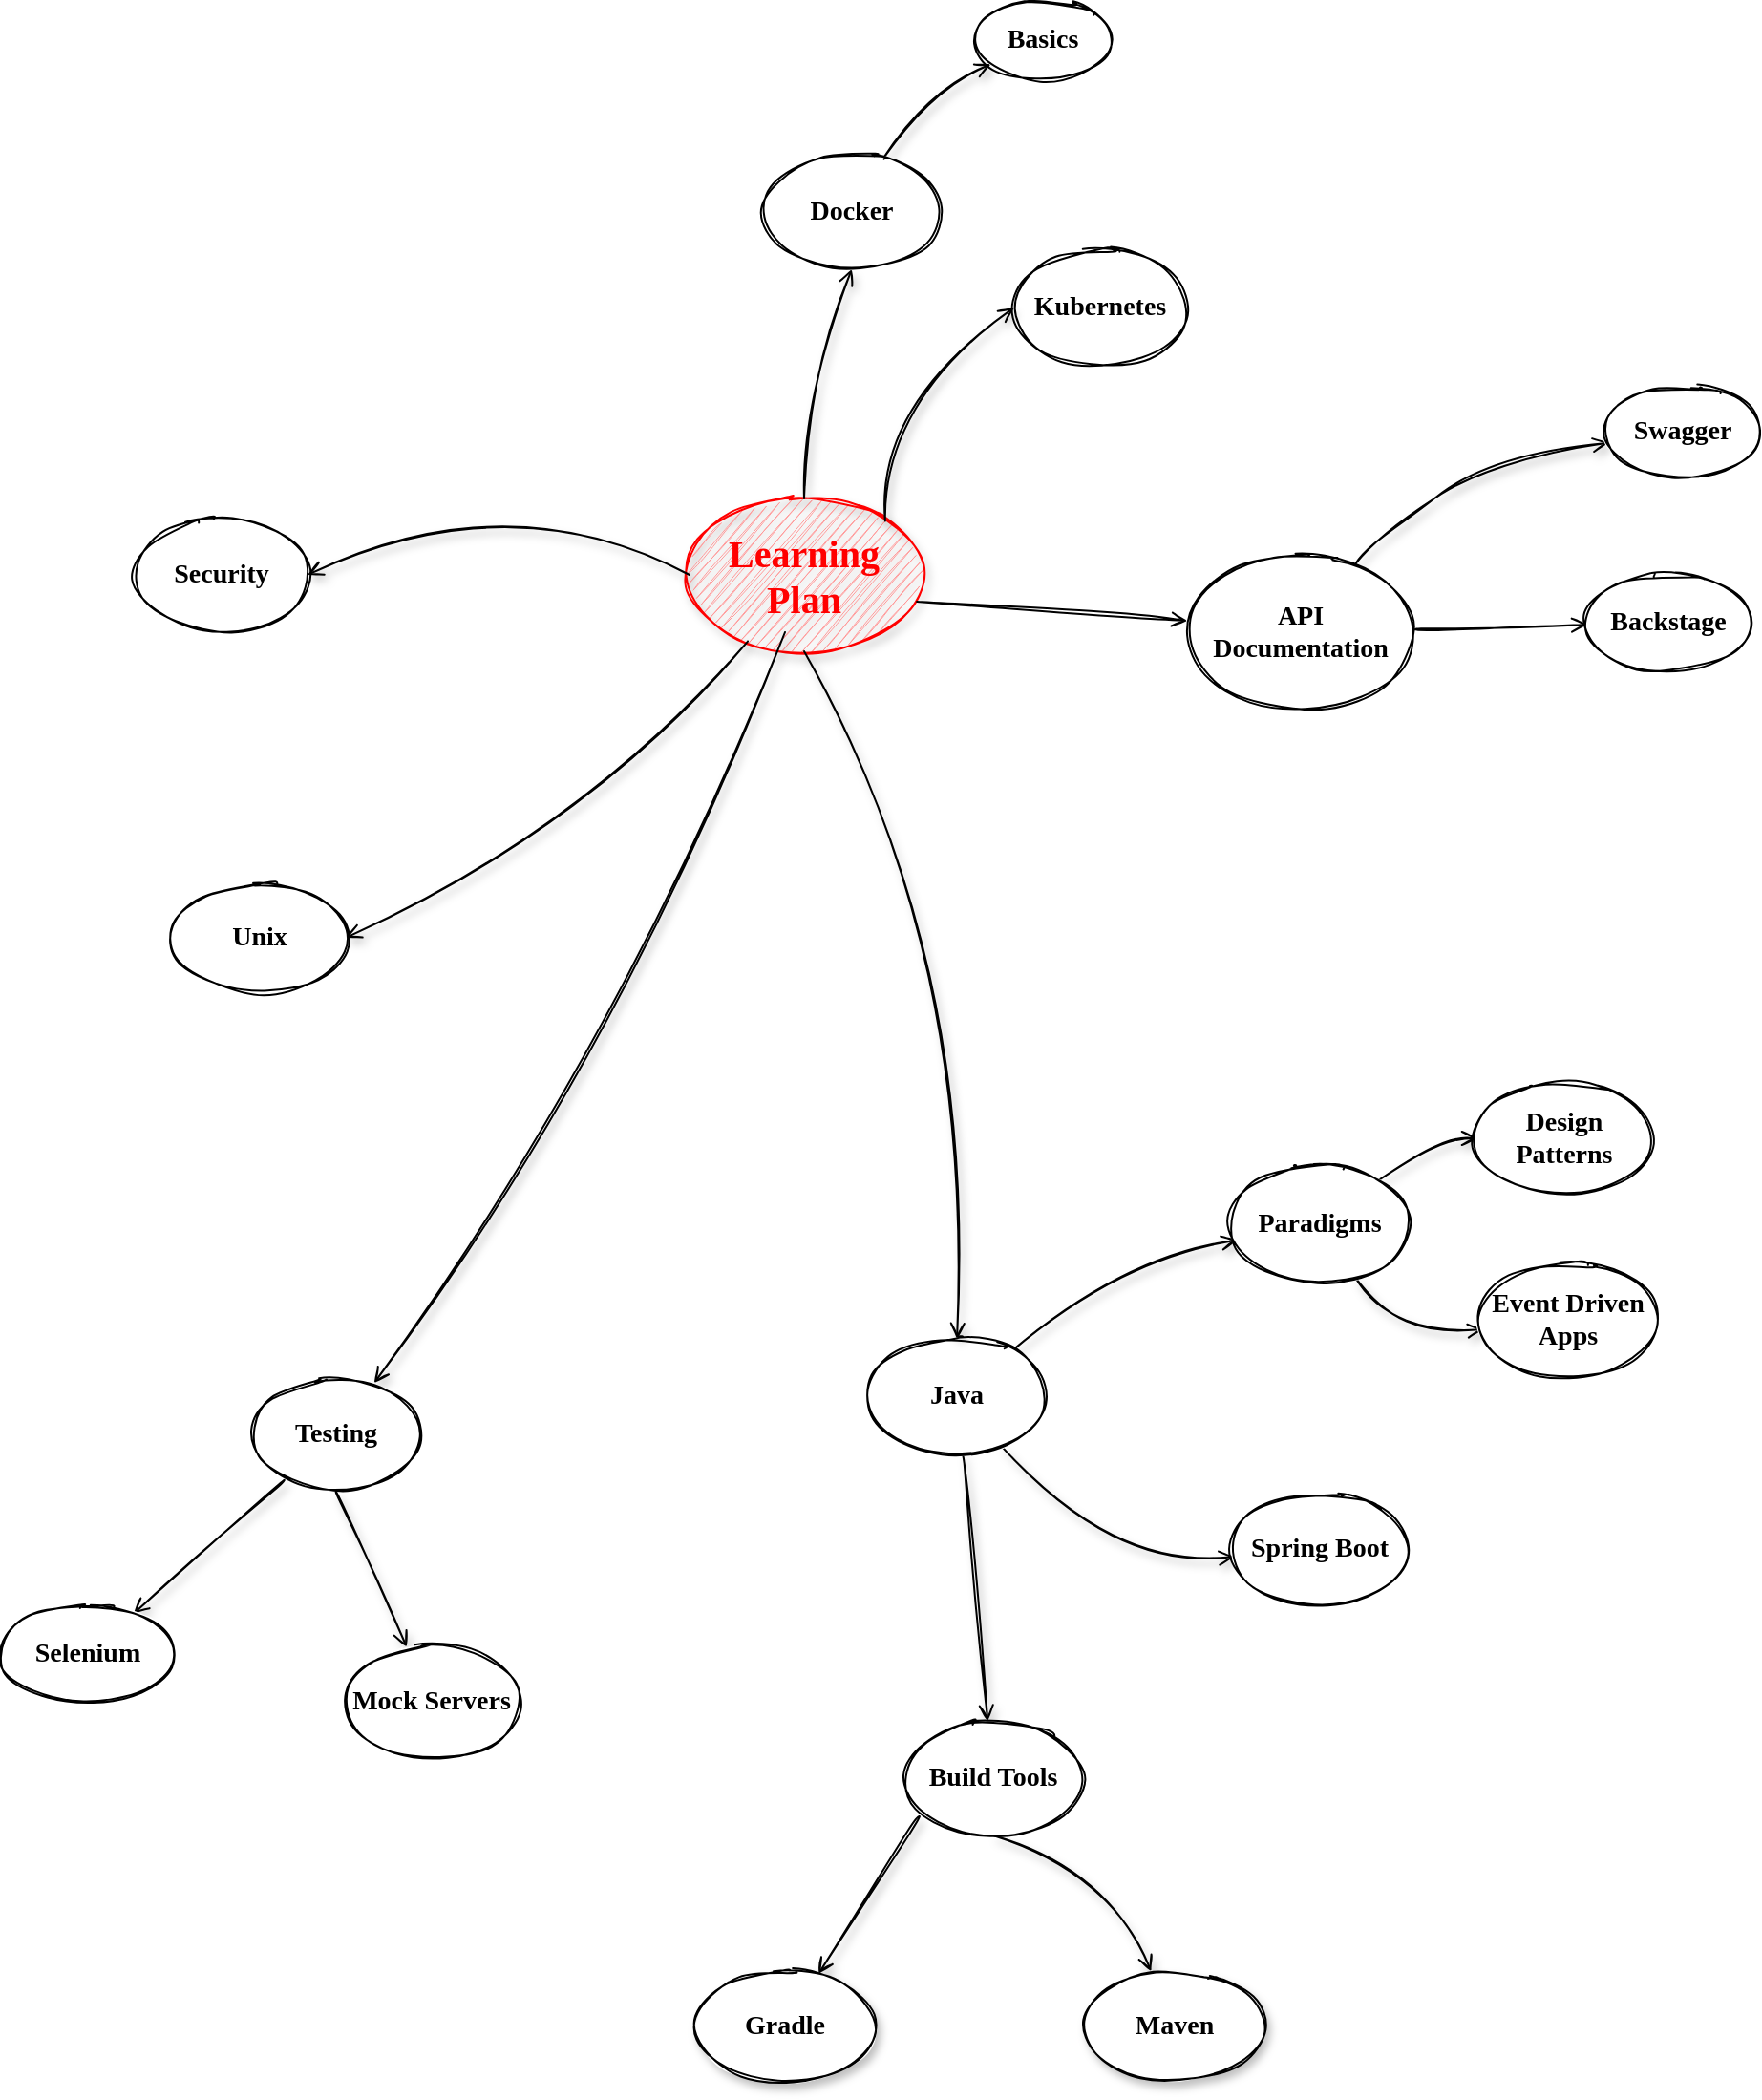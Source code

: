 <mxfile version="19.0.3" type="device"><diagram id="S1CFZZn4ObDf39Lgq3QN" name="Learning Outline"><mxGraphModel dx="2249" dy="865" grid="1" gridSize="10" guides="1" tooltips="1" connect="1" arrows="1" fold="1" page="1" pageScale="1" pageWidth="827" pageHeight="1169" math="0" shadow="0"><root><mxCell id="0"/><mxCell id="1" parent="0"/><mxCell id="8hYsQemAAxInDqRzYmmD-1" value="Learning Plan" style="ellipse;whiteSpace=wrap;html=1;rounded=0;shadow=1;comic=0;labelBackgroundColor=none;strokeWidth=1;fontFamily=Comic Sans MS;fontSize=20;align=center;fontStyle=1;fontColor=#FF0000;strokeColor=#FF0000;sketch=1;fillColor=#FF9999;" parent="1" vertex="1"><mxGeometry x="160" y="280" width="120" height="80" as="geometry"/></mxCell><mxCell id="8hYsQemAAxInDqRzYmmD-6" value="" style="sketch=1;orthogonalLoop=1;jettySize=auto;html=1;fontSize=14;fontColor=#0000FF;endArrow=open;endFill=0;curved=1;shadow=1;" parent="1" source="8hYsQemAAxInDqRzYmmD-2" target="8hYsQemAAxInDqRzYmmD-5" edge="1"><mxGeometry relative="1" as="geometry"><Array as="points"><mxPoint x="280" y="70"/></Array></mxGeometry></mxCell><mxCell id="8hYsQemAAxInDqRzYmmD-2" value="Docker" style="ellipse;whiteSpace=wrap;html=1;rounded=0;shadow=0;comic=0;labelBackgroundColor=none;strokeWidth=1;fontFamily=Comic Sans MS;fontSize=14;align=center;sketch=1;fontStyle=1" parent="1" vertex="1"><mxGeometry x="200" y="100" width="90" height="60" as="geometry"/></mxCell><mxCell id="8hYsQemAAxInDqRzYmmD-4" value="" style="endArrow=open;html=1;fontSize=14;fontColor=#0000FF;exitX=0.5;exitY=0;exitDx=0;exitDy=0;sketch=1;entryX=0.5;entryY=1;entryDx=0;entryDy=0;curved=1;endFill=0;shadow=1;" parent="1" source="8hYsQemAAxInDqRzYmmD-1" target="8hYsQemAAxInDqRzYmmD-2" edge="1"><mxGeometry width="50" height="50" relative="1" as="geometry"><mxPoint x="390" y="470" as="sourcePoint"/><mxPoint x="440" y="420" as="targetPoint"/><Array as="points"><mxPoint x="220" y="220"/></Array></mxGeometry></mxCell><mxCell id="8hYsQemAAxInDqRzYmmD-5" value="Basics" style="ellipse;whiteSpace=wrap;html=1;rounded=0;shadow=0;comic=0;labelBackgroundColor=none;strokeWidth=1;fontFamily=Comic Sans MS;fontSize=14;align=center;sketch=1;fontStyle=1;" parent="1" vertex="1"><mxGeometry x="310" y="20" width="70" height="40" as="geometry"/></mxCell><mxCell id="8hYsQemAAxInDqRzYmmD-7" value="Unix" style="ellipse;whiteSpace=wrap;html=1;rounded=0;shadow=0;comic=0;labelBackgroundColor=none;strokeWidth=1;fontFamily=Comic Sans MS;fontSize=14;align=center;sketch=1;fontStyle=1" parent="1" vertex="1"><mxGeometry x="-110" y="480" width="90" height="60" as="geometry"/></mxCell><mxCell id="8hYsQemAAxInDqRzYmmD-8" value="" style="endArrow=open;html=1;fontSize=14;fontColor=#0000FF;sketch=1;entryX=1;entryY=0.5;entryDx=0;entryDy=0;curved=1;endFill=0;shadow=1;" parent="1" source="8hYsQemAAxInDqRzYmmD-1" target="8hYsQemAAxInDqRzYmmD-7" edge="1"><mxGeometry width="50" height="50" relative="1" as="geometry"><mxPoint x="292.97" y="414" as="sourcePoint"/><mxPoint x="450" y="510" as="targetPoint"/><Array as="points"><mxPoint x="110" y="450"/></Array></mxGeometry></mxCell><mxCell id="8hYsQemAAxInDqRzYmmD-13" value="" style="edgeStyle=none;shape=connector;curved=1;rounded=1;sketch=1;orthogonalLoop=1;jettySize=auto;html=1;labelBackgroundColor=default;fontFamily=Helvetica;fontSize=14;fontColor=#0000FF;endArrow=open;endFill=0;strokeColor=default;shadow=1;" parent="1" source="8hYsQemAAxInDqRzYmmD-10" target="8hYsQemAAxInDqRzYmmD-12" edge="1"><mxGeometry relative="1" as="geometry"><Array as="points"><mxPoint x="385" y="680"/></Array></mxGeometry></mxCell><mxCell id="8hYsQemAAxInDqRzYmmD-15" value="" style="edgeStyle=none;shape=connector;curved=1;rounded=1;sketch=1;orthogonalLoop=1;jettySize=auto;html=1;labelBackgroundColor=default;fontFamily=Comic Sans MS;fontSize=14;fontColor=default;endArrow=open;endFill=0;strokeColor=default;shadow=1;exitX=0.5;exitY=1;exitDx=0;exitDy=0;" parent="1" source="8hYsQemAAxInDqRzYmmD-18" target="8hYsQemAAxInDqRzYmmD-14" edge="1"><mxGeometry relative="1" as="geometry"><mxPoint x="350" y="1000" as="sourcePoint"/><Array as="points"><mxPoint x="380" y="1000"/></Array></mxGeometry></mxCell><mxCell id="8hYsQemAAxInDqRzYmmD-17" value="" style="edgeStyle=none;shape=connector;curved=1;rounded=1;sketch=1;orthogonalLoop=1;jettySize=auto;html=1;labelBackgroundColor=default;fontFamily=Comic Sans MS;fontSize=14;fontColor=default;endArrow=open;endFill=0;strokeColor=default;exitX=0.07;exitY=0.833;exitDx=0;exitDy=0;exitPerimeter=0;shadow=1;" parent="1" source="8hYsQemAAxInDqRzYmmD-18" target="8hYsQemAAxInDqRzYmmD-16" edge="1"><mxGeometry relative="1" as="geometry"/></mxCell><mxCell id="8hYsQemAAxInDqRzYmmD-19" value="" style="edgeStyle=none;shape=connector;curved=1;rounded=1;sketch=1;orthogonalLoop=1;jettySize=auto;html=1;labelBackgroundColor=default;fontFamily=Comic Sans MS;fontSize=14;fontColor=default;endArrow=open;endFill=0;strokeColor=default;shadow=1;" parent="1" source="8hYsQemAAxInDqRzYmmD-10" target="8hYsQemAAxInDqRzYmmD-18" edge="1"><mxGeometry relative="1" as="geometry"/></mxCell><mxCell id="aoaV6pEntlF3c6dffzBj-2" value="" style="edgeStyle=none;shape=connector;curved=1;rounded=1;sketch=1;orthogonalLoop=1;jettySize=auto;html=1;labelBackgroundColor=default;fontFamily=Helvetica;fontSize=14;fontColor=#0000FF;endArrow=open;endFill=0;strokeColor=default;shadow=1;" parent="1" target="aoaV6pEntlF3c6dffzBj-1" edge="1"><mxGeometry relative="1" as="geometry"><mxPoint x="210" y="350" as="sourcePoint"/><Array as="points"><mxPoint x="130" y="560"/></Array></mxGeometry></mxCell><mxCell id="aoaV6pEntlF3c6dffzBj-14" value="" style="edgeStyle=none;shape=connector;curved=1;rounded=1;sketch=1;orthogonalLoop=1;jettySize=auto;html=1;labelBackgroundColor=default;fontFamily=Helvetica;fontSize=14;fontColor=#0000FF;endArrow=open;endFill=0;strokeColor=default;shadow=1;" parent="1" source="8hYsQemAAxInDqRzYmmD-10" target="aoaV6pEntlF3c6dffzBj-13" edge="1"><mxGeometry relative="1" as="geometry"><Array as="points"><mxPoint x="380" y="840"/></Array></mxGeometry></mxCell><mxCell id="8hYsQemAAxInDqRzYmmD-10" value="Java" style="ellipse;whiteSpace=wrap;html=1;rounded=0;shadow=0;comic=0;labelBackgroundColor=none;strokeWidth=1;fontFamily=Comic Sans MS;fontSize=14;align=center;sketch=1;fontStyle=1" parent="1" vertex="1"><mxGeometry x="255" y="720" width="90" height="60" as="geometry"/></mxCell><mxCell id="8hYsQemAAxInDqRzYmmD-11" value="" style="endArrow=open;html=1;fontSize=14;fontColor=#0000FF;sketch=1;entryX=0.5;entryY=0;entryDx=0;entryDy=0;curved=1;endFill=0;exitX=0.5;exitY=1;exitDx=0;exitDy=0;shadow=1;" parent="1" source="8hYsQemAAxInDqRzYmmD-1" target="8hYsQemAAxInDqRzYmmD-10" edge="1"><mxGeometry width="50" height="50" relative="1" as="geometry"><mxPoint x="274.633" y="362.577" as="sourcePoint"/><mxPoint x="420" y="430" as="targetPoint"/><Array as="points"><mxPoint x="310" y="520"/></Array></mxGeometry></mxCell><mxCell id="8hYsQemAAxInDqRzYmmD-21" value="" style="edgeStyle=none;shape=connector;curved=1;rounded=1;sketch=1;orthogonalLoop=1;jettySize=auto;html=1;labelBackgroundColor=default;fontFamily=Helvetica;fontSize=14;fontColor=#0000FF;endArrow=open;endFill=0;strokeColor=default;shadow=1;" parent="1" source="8hYsQemAAxInDqRzYmmD-12" target="8hYsQemAAxInDqRzYmmD-20" edge="1"><mxGeometry relative="1" as="geometry"><Array as="points"><mxPoint x="550" y="615"/></Array></mxGeometry></mxCell><mxCell id="8hYsQemAAxInDqRzYmmD-23" value="" style="edgeStyle=none;shape=connector;curved=1;rounded=1;sketch=1;orthogonalLoop=1;jettySize=auto;html=1;labelBackgroundColor=default;fontFamily=Helvetica;fontSize=14;fontColor=#0000FF;endArrow=open;endFill=0;strokeColor=default;shadow=1;" parent="1" source="8hYsQemAAxInDqRzYmmD-12" target="8hYsQemAAxInDqRzYmmD-22" edge="1"><mxGeometry relative="1" as="geometry"><Array as="points"><mxPoint x="530" y="720"/></Array></mxGeometry></mxCell><mxCell id="8hYsQemAAxInDqRzYmmD-12" value="Paradigms" style="ellipse;whiteSpace=wrap;html=1;rounded=0;shadow=0;comic=0;labelBackgroundColor=none;strokeWidth=1;fontFamily=Comic Sans MS;fontSize=14;align=center;sketch=1;fontStyle=1" parent="1" vertex="1"><mxGeometry x="445" y="630" width="90" height="60" as="geometry"/></mxCell><mxCell id="8hYsQemAAxInDqRzYmmD-14" value="Maven" style="ellipse;whiteSpace=wrap;html=1;rounded=0;shadow=1;comic=0;labelBackgroundColor=none;strokeWidth=1;fontFamily=Comic Sans MS;fontSize=14;align=center;sketch=1;fontStyle=1" parent="1" vertex="1"><mxGeometry x="369" y="1050" width="90" height="60" as="geometry"/></mxCell><mxCell id="8hYsQemAAxInDqRzYmmD-16" value="Gradle" style="ellipse;whiteSpace=wrap;html=1;rounded=0;shadow=1;comic=0;labelBackgroundColor=none;strokeWidth=1;fontFamily=Comic Sans MS;fontSize=14;align=center;sketch=1;fontStyle=1" parent="1" vertex="1"><mxGeometry x="165" y="1050" width="90" height="60" as="geometry"/></mxCell><mxCell id="8hYsQemAAxInDqRzYmmD-18" value="Build Tools" style="ellipse;whiteSpace=wrap;html=1;rounded=0;shadow=0;comic=0;labelBackgroundColor=none;strokeWidth=1;fontFamily=Comic Sans MS;fontSize=14;align=center;sketch=1;fontStyle=1" parent="1" vertex="1"><mxGeometry x="274" y="920" width="90" height="60" as="geometry"/></mxCell><mxCell id="8hYsQemAAxInDqRzYmmD-20" value="Design Patterns" style="ellipse;whiteSpace=wrap;html=1;rounded=0;shadow=0;comic=0;labelBackgroundColor=none;strokeWidth=1;fontFamily=Comic Sans MS;fontSize=14;align=center;sketch=1;fontStyle=1" parent="1" vertex="1"><mxGeometry x="572.5" y="585" width="90" height="60" as="geometry"/></mxCell><mxCell id="8hYsQemAAxInDqRzYmmD-22" value="Event Driven Apps" style="ellipse;whiteSpace=wrap;html=1;rounded=0;shadow=0;comic=0;labelBackgroundColor=none;strokeWidth=1;fontFamily=Comic Sans MS;fontSize=14;align=center;sketch=1;fontStyle=1" parent="1" vertex="1"><mxGeometry x="575" y="680" width="90" height="60" as="geometry"/></mxCell><mxCell id="aoaV6pEntlF3c6dffzBj-16" value="" style="edgeStyle=none;shape=connector;curved=1;rounded=1;sketch=1;orthogonalLoop=1;jettySize=auto;html=1;labelBackgroundColor=default;fontFamily=Helvetica;fontSize=14;fontColor=#0000FF;endArrow=open;endFill=0;strokeColor=default;exitX=0.5;exitY=1;exitDx=0;exitDy=0;shadow=1;" parent="1" source="aoaV6pEntlF3c6dffzBj-1" target="aoaV6pEntlF3c6dffzBj-15" edge="1"><mxGeometry relative="1" as="geometry"/></mxCell><mxCell id="aoaV6pEntlF3c6dffzBj-19" value="" style="edgeStyle=none;shape=connector;curved=1;rounded=1;sketch=1;orthogonalLoop=1;jettySize=auto;html=1;labelBackgroundColor=default;fontFamily=Helvetica;fontSize=14;fontColor=#0000FF;endArrow=open;endFill=0;strokeColor=default;shadow=1;" parent="1" source="aoaV6pEntlF3c6dffzBj-1" target="aoaV6pEntlF3c6dffzBj-18" edge="1"><mxGeometry relative="1" as="geometry"/></mxCell><mxCell id="aoaV6pEntlF3c6dffzBj-1" value="Testing" style="ellipse;whiteSpace=wrap;html=1;rounded=0;shadow=0;comic=0;labelBackgroundColor=none;strokeWidth=1;fontFamily=Comic Sans MS;fontSize=14;align=center;sketch=1;fontStyle=1" parent="1" vertex="1"><mxGeometry x="-70" y="740" width="90" height="60" as="geometry"/></mxCell><mxCell id="aoaV6pEntlF3c6dffzBj-11" value="" style="edgeStyle=none;shape=connector;curved=1;rounded=1;sketch=1;orthogonalLoop=1;jettySize=auto;html=1;labelBackgroundColor=default;fontFamily=Helvetica;fontSize=14;fontColor=#0000FF;endArrow=open;endFill=0;strokeColor=default;shadow=1;" parent="1" source="aoaV6pEntlF3c6dffzBj-8" target="aoaV6pEntlF3c6dffzBj-10" edge="1"><mxGeometry relative="1" as="geometry"><Array as="points"><mxPoint x="520" y="300"/><mxPoint x="580" y="260"/></Array></mxGeometry></mxCell><mxCell id="aoaV6pEntlF3c6dffzBj-21" value="" style="edgeStyle=none;shape=connector;curved=1;rounded=1;sketch=1;orthogonalLoop=1;jettySize=auto;html=1;labelBackgroundColor=default;fontFamily=Comic Sans MS;fontSize=14;fontColor=default;endArrow=open;endFill=0;strokeColor=default;" parent="1" source="aoaV6pEntlF3c6dffzBj-8" target="aoaV6pEntlF3c6dffzBj-20" edge="1"><mxGeometry relative="1" as="geometry"/></mxCell><mxCell id="aoaV6pEntlF3c6dffzBj-8" value="API Documentation" style="ellipse;whiteSpace=wrap;html=1;rounded=0;shadow=0;comic=0;labelBackgroundColor=none;strokeWidth=1;fontFamily=Comic Sans MS;fontSize=14;align=center;sketch=1;fontStyle=1" parent="1" vertex="1"><mxGeometry x="420" y="310" width="120" height="80" as="geometry"/></mxCell><mxCell id="aoaV6pEntlF3c6dffzBj-9" value="" style="endArrow=open;html=1;fontSize=14;fontColor=#0000FF;exitX=0.992;exitY=0.675;exitDx=0;exitDy=0;exitPerimeter=0;sketch=1;curved=1;endFill=0;" parent="1" source="8hYsQemAAxInDqRzYmmD-1" target="aoaV6pEntlF3c6dffzBj-8" edge="1"><mxGeometry width="50" height="50" relative="1" as="geometry"><mxPoint x="293.96" y="322" as="sourcePoint"/><mxPoint x="390" y="270" as="targetPoint"/><Array as="points"><mxPoint x="380" y="340"/></Array></mxGeometry></mxCell><mxCell id="aoaV6pEntlF3c6dffzBj-10" value="Swagger" style="ellipse;whiteSpace=wrap;html=1;rounded=0;shadow=0;comic=0;labelBackgroundColor=none;strokeWidth=1;fontFamily=Comic Sans MS;fontSize=14;align=center;sketch=1;fontStyle=1" parent="1" vertex="1"><mxGeometry x="640" y="220" width="80" height="50" as="geometry"/></mxCell><mxCell id="aoaV6pEntlF3c6dffzBj-12" value="Security" style="ellipse;whiteSpace=wrap;html=1;rounded=0;shadow=0;comic=0;labelBackgroundColor=none;strokeWidth=1;fontFamily=Comic Sans MS;fontSize=14;align=center;sketch=1;fontStyle=1" parent="1" vertex="1"><mxGeometry x="-130" y="290" width="90" height="60" as="geometry"/></mxCell><mxCell id="aoaV6pEntlF3c6dffzBj-13" value="Spring Boot" style="ellipse;whiteSpace=wrap;html=1;rounded=0;shadow=0;comic=0;labelBackgroundColor=none;strokeWidth=1;fontFamily=Comic Sans MS;fontSize=14;align=center;sketch=1;fontStyle=1" parent="1" vertex="1"><mxGeometry x="445" y="800" width="90" height="60" as="geometry"/></mxCell><mxCell id="aoaV6pEntlF3c6dffzBj-15" value="Mock Servers" style="ellipse;whiteSpace=wrap;html=1;rounded=0;shadow=0;comic=0;labelBackgroundColor=none;strokeWidth=1;fontFamily=Comic Sans MS;fontSize=14;align=center;sketch=1;fontStyle=1" parent="1" vertex="1"><mxGeometry x="-20" y="880" width="90" height="60" as="geometry"/></mxCell><mxCell id="aoaV6pEntlF3c6dffzBj-18" value="Selenium" style="ellipse;whiteSpace=wrap;html=1;fontSize=14;fontFamily=Comic Sans MS;rounded=0;shadow=0;comic=0;labelBackgroundColor=none;strokeWidth=1;sketch=1;fontStyle=1;" parent="1" vertex="1"><mxGeometry x="-200" y="860" width="90" height="50" as="geometry"/></mxCell><mxCell id="aoaV6pEntlF3c6dffzBj-20" value="&lt;span style=&quot;&quot;&gt;Backstage&lt;/span&gt;" style="ellipse;whiteSpace=wrap;html=1;fontSize=14;fontFamily=Comic Sans MS;rounded=0;shadow=0;comic=0;labelBackgroundColor=none;strokeWidth=1;sketch=1;fontStyle=1;" parent="1" vertex="1"><mxGeometry x="630" y="320" width="85" height="50" as="geometry"/></mxCell><mxCell id="aoaV6pEntlF3c6dffzBj-22" value="" style="edgeStyle=none;shape=connector;curved=1;rounded=1;sketch=1;orthogonalLoop=1;jettySize=auto;html=1;labelBackgroundColor=default;fontFamily=Comic Sans MS;fontSize=14;fontColor=default;endArrow=open;endFill=0;strokeColor=default;shadow=1;entryX=1;entryY=0.5;entryDx=0;entryDy=0;exitX=0;exitY=0.5;exitDx=0;exitDy=0;" parent="1" source="8hYsQemAAxInDqRzYmmD-1" target="aoaV6pEntlF3c6dffzBj-12" edge="1"><mxGeometry relative="1" as="geometry"><mxPoint x="312.768" y="789.943" as="sourcePoint"/><mxPoint x="326.22" y="930.057" as="targetPoint"/><Array as="points"><mxPoint x="70" y="270"/></Array></mxGeometry></mxCell><mxCell id="SOvI_7M-CrbLlMOiwbi4-1" value="Kubernetes" style="ellipse;whiteSpace=wrap;html=1;rounded=0;shadow=0;comic=0;labelBackgroundColor=none;strokeWidth=1;fontFamily=Comic Sans MS;fontSize=14;align=center;sketch=1;fontStyle=1" parent="1" vertex="1"><mxGeometry x="330" y="150" width="90" height="60" as="geometry"/></mxCell><mxCell id="SOvI_7M-CrbLlMOiwbi4-2" value="" style="endArrow=open;html=1;fontSize=14;fontColor=#0000FF;exitX=1;exitY=0;exitDx=0;exitDy=0;sketch=1;entryX=0;entryY=0.5;entryDx=0;entryDy=0;curved=1;endFill=0;shadow=1;" parent="1" source="8hYsQemAAxInDqRzYmmD-1" target="SOvI_7M-CrbLlMOiwbi4-1" edge="1"><mxGeometry width="50" height="50" relative="1" as="geometry"><mxPoint x="230" y="290" as="sourcePoint"/><mxPoint x="255" y="170" as="targetPoint"/><Array as="points"><mxPoint x="260" y="230"/></Array></mxGeometry></mxCell></root></mxGraphModel></diagram></mxfile>